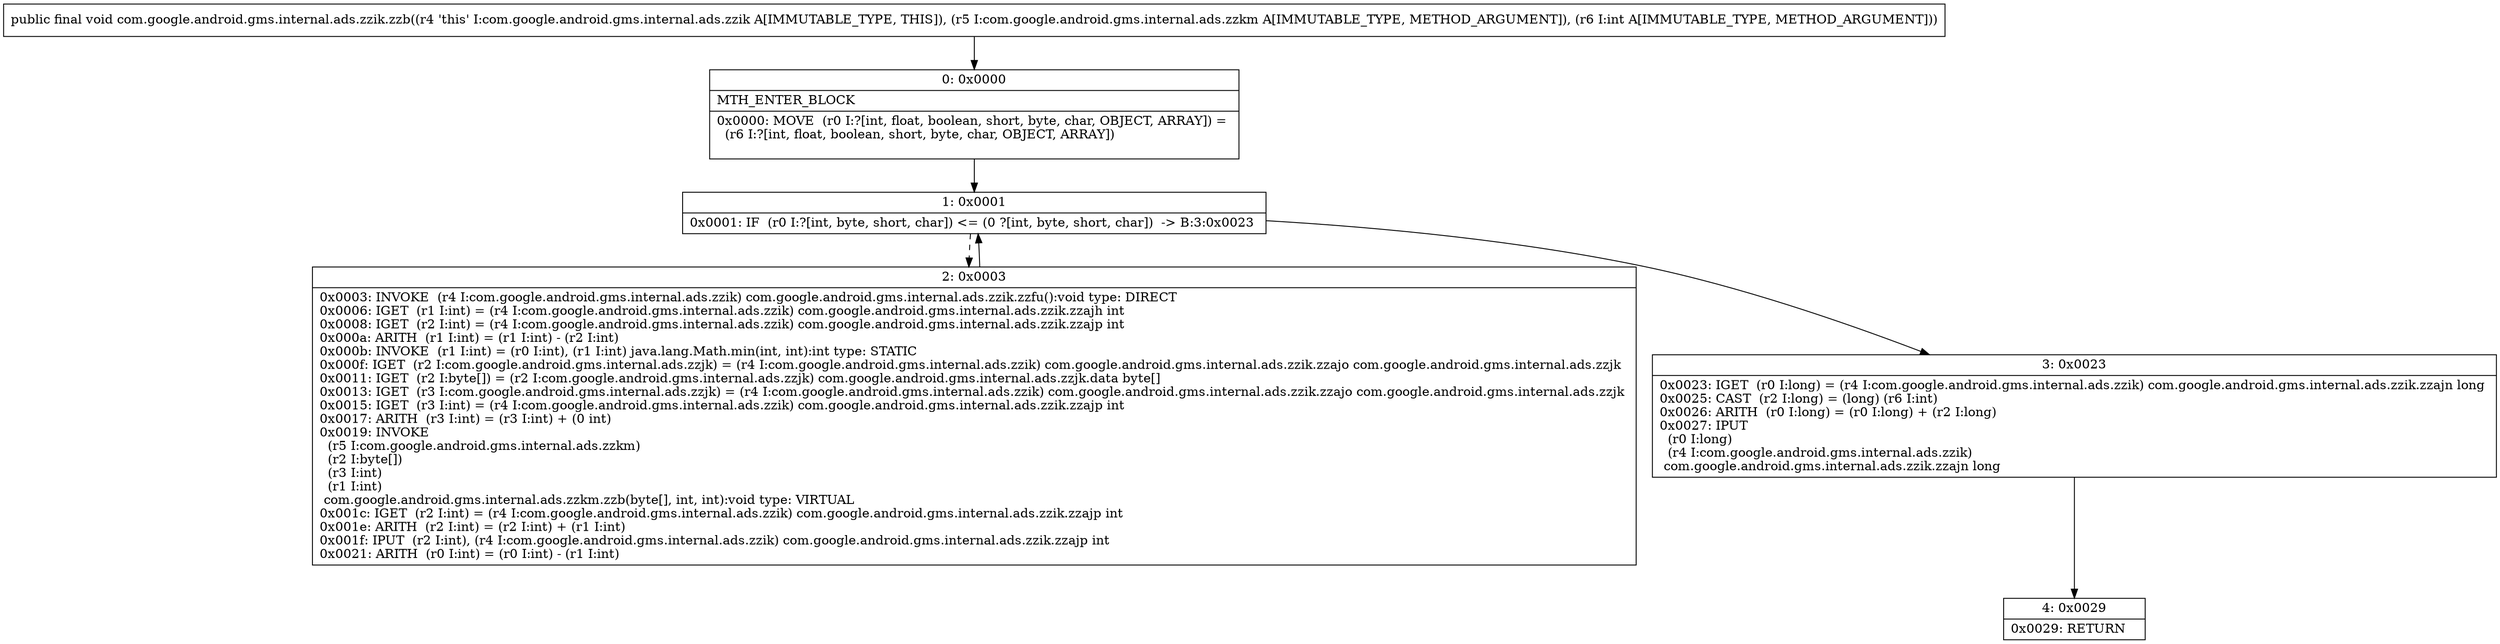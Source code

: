 digraph "CFG forcom.google.android.gms.internal.ads.zzik.zzb(Lcom\/google\/android\/gms\/internal\/ads\/zzkm;I)V" {
Node_0 [shape=record,label="{0\:\ 0x0000|MTH_ENTER_BLOCK\l|0x0000: MOVE  (r0 I:?[int, float, boolean, short, byte, char, OBJECT, ARRAY]) = \l  (r6 I:?[int, float, boolean, short, byte, char, OBJECT, ARRAY])\l \l}"];
Node_1 [shape=record,label="{1\:\ 0x0001|0x0001: IF  (r0 I:?[int, byte, short, char]) \<= (0 ?[int, byte, short, char])  \-\> B:3:0x0023 \l}"];
Node_2 [shape=record,label="{2\:\ 0x0003|0x0003: INVOKE  (r4 I:com.google.android.gms.internal.ads.zzik) com.google.android.gms.internal.ads.zzik.zzfu():void type: DIRECT \l0x0006: IGET  (r1 I:int) = (r4 I:com.google.android.gms.internal.ads.zzik) com.google.android.gms.internal.ads.zzik.zzajh int \l0x0008: IGET  (r2 I:int) = (r4 I:com.google.android.gms.internal.ads.zzik) com.google.android.gms.internal.ads.zzik.zzajp int \l0x000a: ARITH  (r1 I:int) = (r1 I:int) \- (r2 I:int) \l0x000b: INVOKE  (r1 I:int) = (r0 I:int), (r1 I:int) java.lang.Math.min(int, int):int type: STATIC \l0x000f: IGET  (r2 I:com.google.android.gms.internal.ads.zzjk) = (r4 I:com.google.android.gms.internal.ads.zzik) com.google.android.gms.internal.ads.zzik.zzajo com.google.android.gms.internal.ads.zzjk \l0x0011: IGET  (r2 I:byte[]) = (r2 I:com.google.android.gms.internal.ads.zzjk) com.google.android.gms.internal.ads.zzjk.data byte[] \l0x0013: IGET  (r3 I:com.google.android.gms.internal.ads.zzjk) = (r4 I:com.google.android.gms.internal.ads.zzik) com.google.android.gms.internal.ads.zzik.zzajo com.google.android.gms.internal.ads.zzjk \l0x0015: IGET  (r3 I:int) = (r4 I:com.google.android.gms.internal.ads.zzik) com.google.android.gms.internal.ads.zzik.zzajp int \l0x0017: ARITH  (r3 I:int) = (r3 I:int) + (0 int) \l0x0019: INVOKE  \l  (r5 I:com.google.android.gms.internal.ads.zzkm)\l  (r2 I:byte[])\l  (r3 I:int)\l  (r1 I:int)\l com.google.android.gms.internal.ads.zzkm.zzb(byte[], int, int):void type: VIRTUAL \l0x001c: IGET  (r2 I:int) = (r4 I:com.google.android.gms.internal.ads.zzik) com.google.android.gms.internal.ads.zzik.zzajp int \l0x001e: ARITH  (r2 I:int) = (r2 I:int) + (r1 I:int) \l0x001f: IPUT  (r2 I:int), (r4 I:com.google.android.gms.internal.ads.zzik) com.google.android.gms.internal.ads.zzik.zzajp int \l0x0021: ARITH  (r0 I:int) = (r0 I:int) \- (r1 I:int) \l}"];
Node_3 [shape=record,label="{3\:\ 0x0023|0x0023: IGET  (r0 I:long) = (r4 I:com.google.android.gms.internal.ads.zzik) com.google.android.gms.internal.ads.zzik.zzajn long \l0x0025: CAST  (r2 I:long) = (long) (r6 I:int) \l0x0026: ARITH  (r0 I:long) = (r0 I:long) + (r2 I:long) \l0x0027: IPUT  \l  (r0 I:long)\l  (r4 I:com.google.android.gms.internal.ads.zzik)\l com.google.android.gms.internal.ads.zzik.zzajn long \l}"];
Node_4 [shape=record,label="{4\:\ 0x0029|0x0029: RETURN   \l}"];
MethodNode[shape=record,label="{public final void com.google.android.gms.internal.ads.zzik.zzb((r4 'this' I:com.google.android.gms.internal.ads.zzik A[IMMUTABLE_TYPE, THIS]), (r5 I:com.google.android.gms.internal.ads.zzkm A[IMMUTABLE_TYPE, METHOD_ARGUMENT]), (r6 I:int A[IMMUTABLE_TYPE, METHOD_ARGUMENT])) }"];
MethodNode -> Node_0;
Node_0 -> Node_1;
Node_1 -> Node_2[style=dashed];
Node_1 -> Node_3;
Node_2 -> Node_1;
Node_3 -> Node_4;
}

